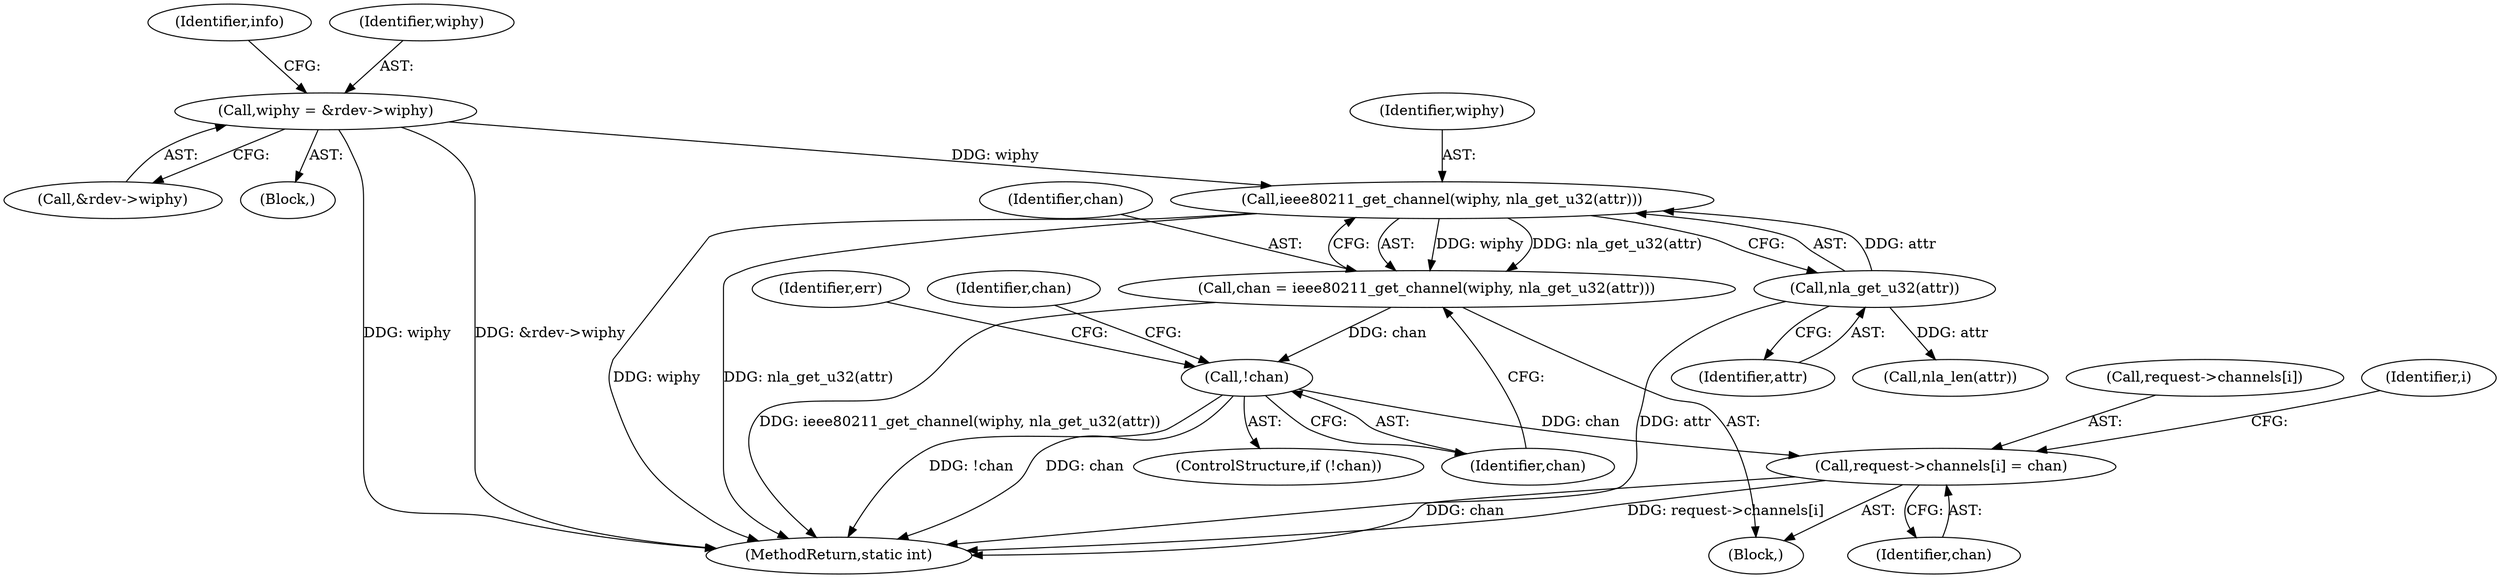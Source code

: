 digraph "0_linux_208c72f4fe44fe09577e7975ba0e7fa0278f3d03@pointer" {
"1000393" [label="(Call,ieee80211_get_channel(wiphy, nla_get_u32(attr)))"];
"1000199" [label="(Call,wiphy = &rdev->wiphy)"];
"1000395" [label="(Call,nla_get_u32(attr))"];
"1000391" [label="(Call,chan = ieee80211_get_channel(wiphy, nla_get_u32(attr)))"];
"1000398" [label="(Call,!chan)"];
"1000413" [label="(Call,request->channels[i] = chan)"];
"1000201" [label="(Call,&rdev->wiphy)"];
"1000399" [label="(Identifier,chan)"];
"1000414" [label="(Call,request->channels[i])"];
"1000208" [label="(Identifier,info)"];
"1000402" [label="(Identifier,err)"];
"1000394" [label="(Identifier,wiphy)"];
"1000395" [label="(Call,nla_get_u32(attr))"];
"1000409" [label="(Identifier,chan)"];
"1000413" [label="(Call,request->channels[i] = chan)"];
"1000398" [label="(Call,!chan)"];
"1000397" [label="(ControlStructure,if (!chan))"];
"1000521" [label="(Call,nla_len(attr))"];
"1000389" [label="(Block,)"];
"1000419" [label="(Identifier,chan)"];
"1000200" [label="(Identifier,wiphy)"];
"1000396" [label="(Identifier,attr)"];
"1000392" [label="(Identifier,chan)"];
"1000199" [label="(Call,wiphy = &rdev->wiphy)"];
"1000393" [label="(Call,ieee80211_get_channel(wiphy, nla_get_u32(attr)))"];
"1000106" [label="(Block,)"];
"1000632" [label="(MethodReturn,static int)"];
"1000391" [label="(Call,chan = ieee80211_get_channel(wiphy, nla_get_u32(attr)))"];
"1000421" [label="(Identifier,i)"];
"1000393" -> "1000391"  [label="AST: "];
"1000393" -> "1000395"  [label="CFG: "];
"1000394" -> "1000393"  [label="AST: "];
"1000395" -> "1000393"  [label="AST: "];
"1000391" -> "1000393"  [label="CFG: "];
"1000393" -> "1000632"  [label="DDG: wiphy"];
"1000393" -> "1000632"  [label="DDG: nla_get_u32(attr)"];
"1000393" -> "1000391"  [label="DDG: wiphy"];
"1000393" -> "1000391"  [label="DDG: nla_get_u32(attr)"];
"1000199" -> "1000393"  [label="DDG: wiphy"];
"1000395" -> "1000393"  [label="DDG: attr"];
"1000199" -> "1000106"  [label="AST: "];
"1000199" -> "1000201"  [label="CFG: "];
"1000200" -> "1000199"  [label="AST: "];
"1000201" -> "1000199"  [label="AST: "];
"1000208" -> "1000199"  [label="CFG: "];
"1000199" -> "1000632"  [label="DDG: &rdev->wiphy"];
"1000199" -> "1000632"  [label="DDG: wiphy"];
"1000395" -> "1000396"  [label="CFG: "];
"1000396" -> "1000395"  [label="AST: "];
"1000395" -> "1000632"  [label="DDG: attr"];
"1000395" -> "1000521"  [label="DDG: attr"];
"1000391" -> "1000389"  [label="AST: "];
"1000392" -> "1000391"  [label="AST: "];
"1000399" -> "1000391"  [label="CFG: "];
"1000391" -> "1000632"  [label="DDG: ieee80211_get_channel(wiphy, nla_get_u32(attr))"];
"1000391" -> "1000398"  [label="DDG: chan"];
"1000398" -> "1000397"  [label="AST: "];
"1000398" -> "1000399"  [label="CFG: "];
"1000399" -> "1000398"  [label="AST: "];
"1000402" -> "1000398"  [label="CFG: "];
"1000409" -> "1000398"  [label="CFG: "];
"1000398" -> "1000632"  [label="DDG: !chan"];
"1000398" -> "1000632"  [label="DDG: chan"];
"1000398" -> "1000413"  [label="DDG: chan"];
"1000413" -> "1000389"  [label="AST: "];
"1000413" -> "1000419"  [label="CFG: "];
"1000414" -> "1000413"  [label="AST: "];
"1000419" -> "1000413"  [label="AST: "];
"1000421" -> "1000413"  [label="CFG: "];
"1000413" -> "1000632"  [label="DDG: request->channels[i]"];
"1000413" -> "1000632"  [label="DDG: chan"];
}
